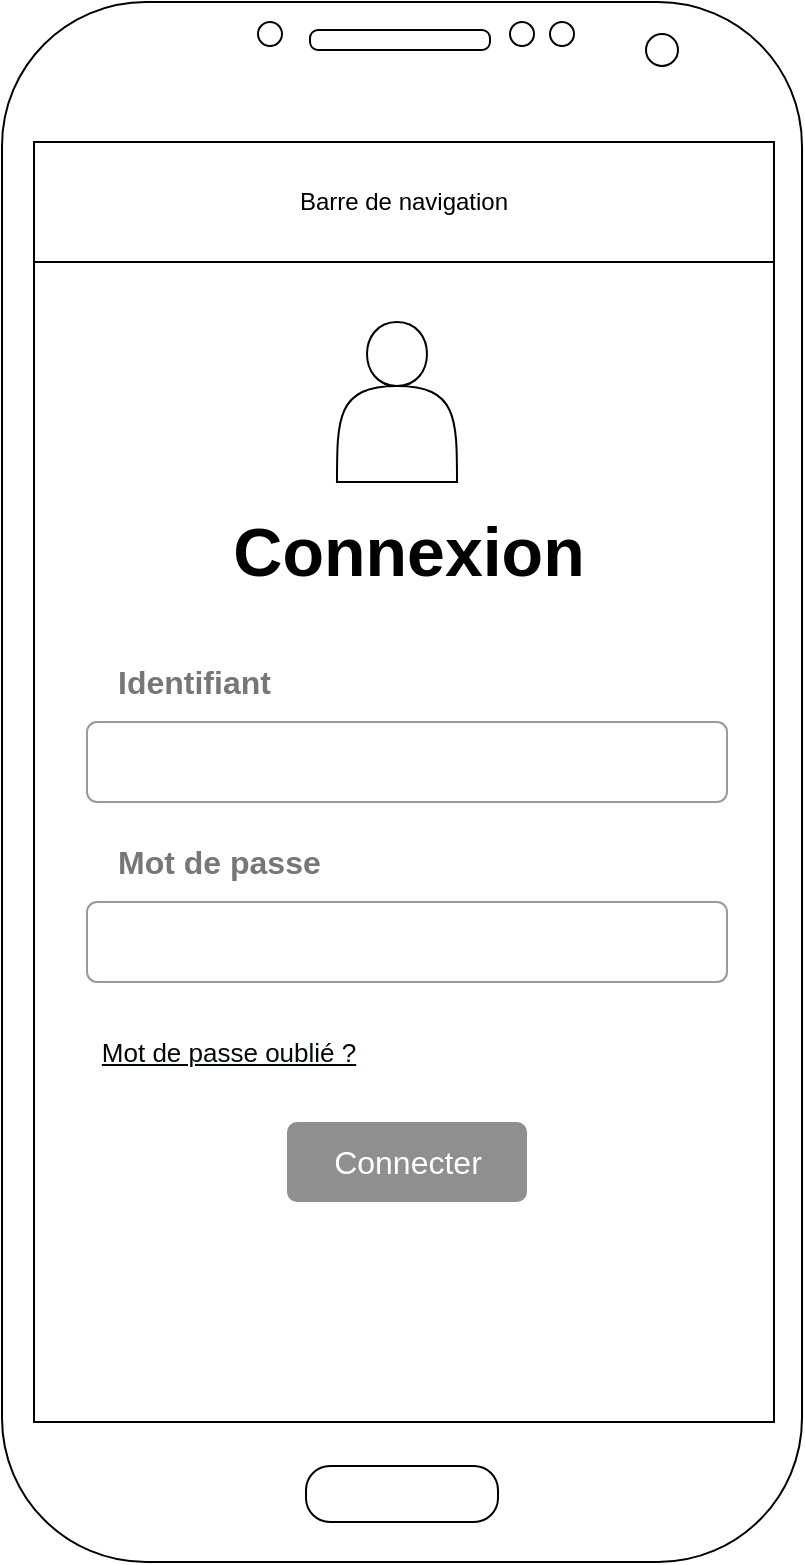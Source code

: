 <mxfile version="20.2.3" type="device"><diagram id="3M2_sD9lSML2Bdx2pEZl" name="Page-1"><mxGraphModel dx="1038" dy="659" grid="1" gridSize="10" guides="1" tooltips="1" connect="1" arrows="1" fold="1" page="1" pageScale="1" pageWidth="827" pageHeight="1169" math="0" shadow="0"><root><mxCell id="0"/><mxCell id="1" parent="0"/><mxCell id="55dhiOcAt7gk3NpKwznk-15" value="" style="verticalLabelPosition=bottom;verticalAlign=top;html=1;shadow=0;dashed=0;strokeWidth=1;shape=mxgraph.android.phone2;fillStyle=auto;fontSize=19;" parent="1" vertex="1"><mxGeometry x="210" y="50" width="400" height="780" as="geometry"/></mxCell><mxCell id="_zoGtXDnthxCsJBWHSZ2-1" value="Barre de navigation" style="rounded=0;whiteSpace=wrap;html=1;" parent="1" vertex="1"><mxGeometry x="226" y="120" width="370" height="60" as="geometry"/></mxCell><mxCell id="iG06jyI-TR_zgezmX7PS-1" value="" style="html=1;shadow=0;dashed=0;shape=mxgraph.bootstrap.rrect;rSize=5;strokeColor=#999999;fillColor=#ffffff;fontColor=#777777;whiteSpace=wrap;align=left;verticalAlign=middle;fontStyle=0;fontSize=14;spacing=15;" parent="1" vertex="1"><mxGeometry x="252.5" y="500" width="320" height="40" as="geometry"/></mxCell><mxCell id="iG06jyI-TR_zgezmX7PS-2" value="Identifiant" style="strokeColor=none;fillColor=none;fontColor=#777777;whiteSpace=wrap;align=left;verticalAlign=middle;fontStyle=1;fontSize=16;spacing=15;" parent="1" vertex="1"><mxGeometry x="252.5" y="370" width="150" height="40" as="geometry"/></mxCell><mxCell id="iG06jyI-TR_zgezmX7PS-3" value="Mot de passe" style="strokeColor=none;fillColor=none;fontColor=#777777;whiteSpace=wrap;align=left;verticalAlign=middle;fontStyle=1;fontSize=16;spacing=15;" parent="1" vertex="1"><mxGeometry x="252.5" y="460" width="150" height="40" as="geometry"/></mxCell><mxCell id="iG06jyI-TR_zgezmX7PS-4" value="Connecter" style="html=1;shadow=0;dashed=0;shape=mxgraph.bootstrap.rrect;rSize=5;strokeColor=none;strokeWidth=1;fillColor=#8F8F8F;fontColor=#FFFFFF;whiteSpace=wrap;align=center;verticalAlign=middle;spacingLeft=0;fontStyle=0;fontSize=16;spacing=5;" parent="1" vertex="1"><mxGeometry x="352.5" y="610" width="120" height="40" as="geometry"/></mxCell><mxCell id="iG06jyI-TR_zgezmX7PS-5" value="" style="html=1;shadow=0;dashed=0;shape=mxgraph.bootstrap.rrect;rSize=5;strokeColor=#999999;fillColor=#ffffff;fontColor=#777777;whiteSpace=wrap;align=left;verticalAlign=middle;fontStyle=0;fontSize=14;spacing=15;" parent="1" vertex="1"><mxGeometry x="252.5" y="410" width="320" height="40" as="geometry"/></mxCell><mxCell id="iG06jyI-TR_zgezmX7PS-6" value="Connexion" style="text;html=1;align=center;verticalAlign=middle;resizable=0;points=[];autosize=1;strokeColor=none;fillColor=none;fontSize=34;fontStyle=1" parent="1" vertex="1"><mxGeometry x="312.5" y="300" width="200" height="50" as="geometry"/></mxCell><mxCell id="iG06jyI-TR_zgezmX7PS-7" value="" style="shape=actor;whiteSpace=wrap;html=1;fontSize=34;" parent="1" vertex="1"><mxGeometry x="377.5" y="210" width="60" height="80" as="geometry"/></mxCell><mxCell id="iG06jyI-TR_zgezmX7PS-8" value="Mot de passe oublié ?" style="text;html=1;align=center;verticalAlign=middle;resizable=0;points=[];autosize=1;strokeColor=none;fillColor=none;fontStyle=4;fontColor=#020A0A;fontSize=13;" parent="1" vertex="1"><mxGeometry x="247.5" y="560" width="150" height="30" as="geometry"/></mxCell></root></mxGraphModel></diagram></mxfile>